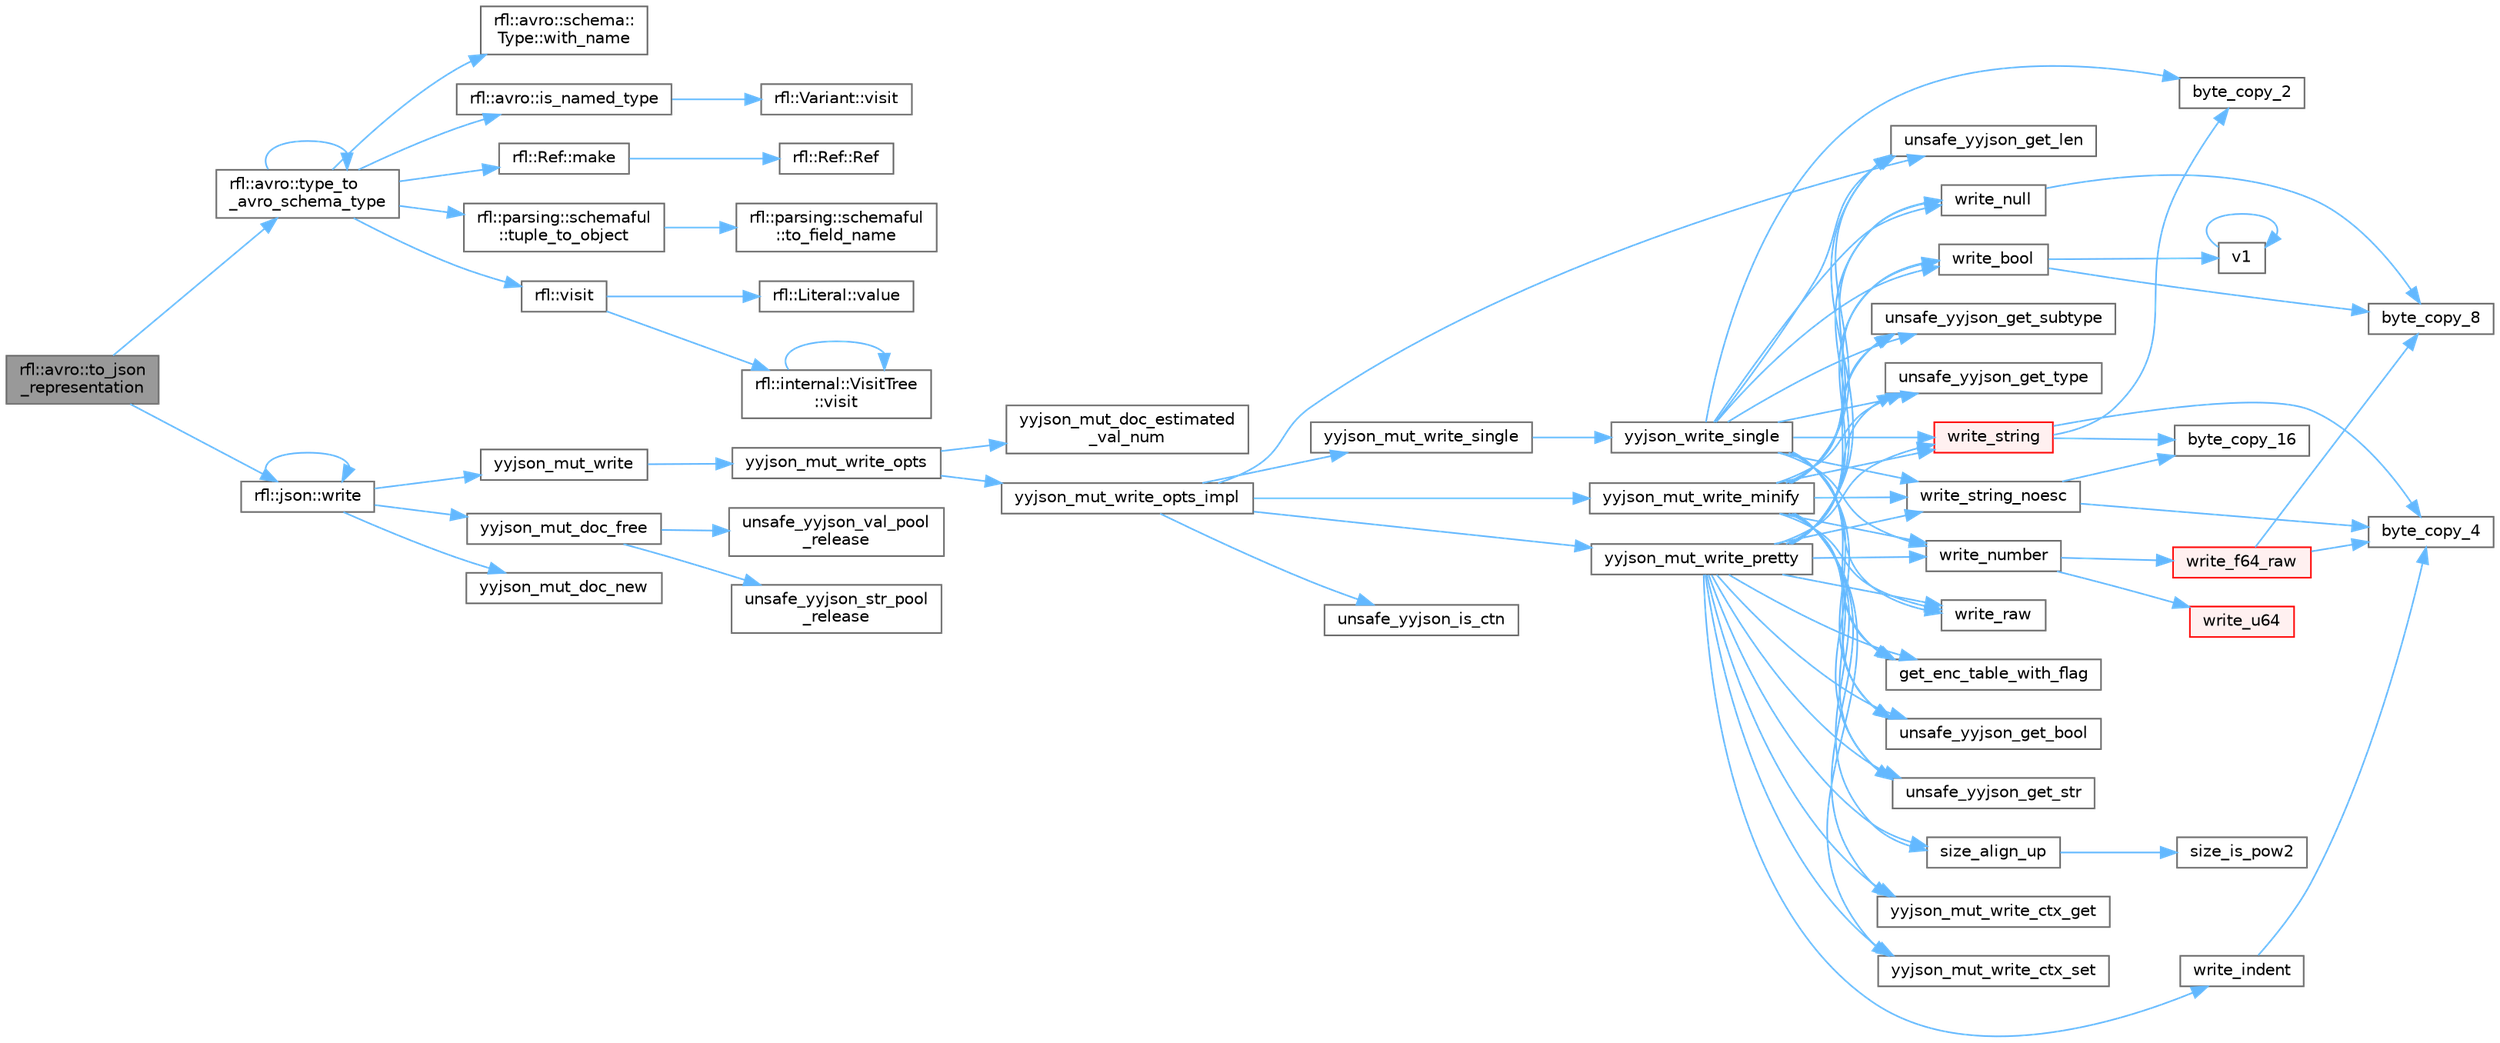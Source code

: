 digraph "rfl::avro::to_json_representation"
{
 // LATEX_PDF_SIZE
  bgcolor="transparent";
  edge [fontname=Helvetica,fontsize=10,labelfontname=Helvetica,labelfontsize=10];
  node [fontname=Helvetica,fontsize=10,shape=box,height=0.2,width=0.4];
  rankdir="LR";
  Node1 [id="Node000001",label="rfl::avro::to_json\l_representation",height=0.2,width=0.4,color="gray40", fillcolor="grey60", style="filled", fontcolor="black",tooltip=" "];
  Node1 -> Node2 [id="edge1_Node000001_Node000002",color="steelblue1",style="solid",tooltip=" "];
  Node2 [id="Node000002",label="rfl::avro::type_to\l_avro_schema_type",height=0.2,width=0.4,color="grey40", fillcolor="white", style="filled",URL="$namespacerfl_1_1avro.html#a2bde2fe911f941dfa6ac70073bdfaab4",tooltip=" "];
  Node2 -> Node3 [id="edge2_Node000002_Node000003",color="steelblue1",style="solid",tooltip=" "];
  Node3 [id="Node000003",label="rfl::avro::is_named_type",height=0.2,width=0.4,color="grey40", fillcolor="white", style="filled",URL="$namespacerfl_1_1avro.html#ad309b1262fb37cdb7e4ff4e13e864053",tooltip=" "];
  Node3 -> Node4 [id="edge3_Node000003_Node000004",color="steelblue1",style="solid",tooltip=" "];
  Node4 [id="Node000004",label="rfl::Variant::visit",height=0.2,width=0.4,color="grey40", fillcolor="white", style="filled",URL="$classrfl_1_1_variant.html#ac3b3ce4b10d7ae00df4474bc78f64f6b",tooltip=" "];
  Node2 -> Node5 [id="edge4_Node000002_Node000005",color="steelblue1",style="solid",tooltip=" "];
  Node5 [id="Node000005",label="rfl::Ref::make",height=0.2,width=0.4,color="grey40", fillcolor="white", style="filled",URL="$classrfl_1_1_ref.html#a1501cd0fd114b2dd113fb3abe974275d",tooltip=" "];
  Node5 -> Node6 [id="edge5_Node000005_Node000006",color="steelblue1",style="solid",tooltip=" "];
  Node6 [id="Node000006",label="rfl::Ref::Ref",height=0.2,width=0.4,color="grey40", fillcolor="white", style="filled",URL="$classrfl_1_1_ref.html#a157d7b0b3b1bc2b0833c0843bf056d04",tooltip=" "];
  Node2 -> Node7 [id="edge6_Node000002_Node000007",color="steelblue1",style="solid",tooltip=" "];
  Node7 [id="Node000007",label="rfl::parsing::schemaful\l::tuple_to_object",height=0.2,width=0.4,color="grey40", fillcolor="white", style="filled",URL="$namespacerfl_1_1parsing_1_1schemaful.html#a5b412f7002391ba449648c30b115d142",tooltip=" "];
  Node7 -> Node8 [id="edge7_Node000007_Node000008",color="steelblue1",style="solid",tooltip=" "];
  Node8 [id="Node000008",label="rfl::parsing::schemaful\l::to_field_name",height=0.2,width=0.4,color="grey40", fillcolor="white", style="filled",URL="$namespacerfl_1_1parsing_1_1schemaful.html#a637e665897ba12ed046a7c21720158f4",tooltip=" "];
  Node2 -> Node2 [id="edge8_Node000002_Node000002",color="steelblue1",style="solid",tooltip=" "];
  Node2 -> Node9 [id="edge9_Node000002_Node000009",color="steelblue1",style="solid",tooltip=" "];
  Node9 [id="Node000009",label="rfl::visit",height=0.2,width=0.4,color="grey40", fillcolor="white", style="filled",URL="$namespacerfl.html#ab818223fa1c483a720a5004db13c118b",tooltip=" "];
  Node9 -> Node10 [id="edge10_Node000009_Node000010",color="steelblue1",style="solid",tooltip=" "];
  Node10 [id="Node000010",label="rfl::Literal::value",height=0.2,width=0.4,color="grey40", fillcolor="white", style="filled",URL="$classrfl_1_1_literal.html#a12e1ef9245686c82fd03d9488a06249e",tooltip="Returns the value actually contained in the Literal."];
  Node9 -> Node11 [id="edge11_Node000009_Node000011",color="steelblue1",style="solid",tooltip=" "];
  Node11 [id="Node000011",label="rfl::internal::VisitTree\l::visit",height=0.2,width=0.4,color="grey40", fillcolor="white", style="filled",URL="$structrfl_1_1internal_1_1_visit_tree.html#a0f788884e011cf44fa9ed4f9b80d1bd8",tooltip="Evaluates a visitor pattern using a tree-like structure."];
  Node11 -> Node11 [id="edge12_Node000011_Node000011",color="steelblue1",style="solid",tooltip=" "];
  Node2 -> Node12 [id="edge13_Node000002_Node000012",color="steelblue1",style="solid",tooltip=" "];
  Node12 [id="Node000012",label="rfl::avro::schema::\lType::with_name",height=0.2,width=0.4,color="grey40", fillcolor="white", style="filled",URL="$structrfl_1_1avro_1_1schema_1_1_type.html#a020df2467fc88c2642139b392dec1c16",tooltip=" "];
  Node1 -> Node13 [id="edge14_Node000001_Node000013",color="steelblue1",style="solid",tooltip=" "];
  Node13 [id="Node000013",label="rfl::json::write",height=0.2,width=0.4,color="grey40", fillcolor="white", style="filled",URL="$namespacerfl_1_1json.html#af39a23539424555b8c970d12a58e547f",tooltip="Returns a JSON string."];
  Node13 -> Node13 [id="edge15_Node000013_Node000013",color="steelblue1",style="solid",tooltip=" "];
  Node13 -> Node14 [id="edge16_Node000013_Node000014",color="steelblue1",style="solid",tooltip=" "];
  Node14 [id="Node000014",label="yyjson_mut_doc_free",height=0.2,width=0.4,color="grey40", fillcolor="white", style="filled",URL="$yyjson_8c.html#a473b53dd223f25a117a6fe3b543bfdb1",tooltip=" "];
  Node14 -> Node15 [id="edge17_Node000014_Node000015",color="steelblue1",style="solid",tooltip=" "];
  Node15 [id="Node000015",label="unsafe_yyjson_str_pool\l_release",height=0.2,width=0.4,color="grey40", fillcolor="white", style="filled",URL="$yyjson_8c.html#a68827985804124f8d26d256b07877cf9",tooltip=" "];
  Node14 -> Node16 [id="edge18_Node000014_Node000016",color="steelblue1",style="solid",tooltip=" "];
  Node16 [id="Node000016",label="unsafe_yyjson_val_pool\l_release",height=0.2,width=0.4,color="grey40", fillcolor="white", style="filled",URL="$yyjson_8c.html#a423ab190d8ce947af71ff1a45ab76805",tooltip=" "];
  Node13 -> Node17 [id="edge19_Node000013_Node000017",color="steelblue1",style="solid",tooltip=" "];
  Node17 [id="Node000017",label="yyjson_mut_doc_new",height=0.2,width=0.4,color="grey40", fillcolor="white", style="filled",URL="$yyjson_8c.html#a94a8c1c5f4e47e11e268d7f4c0e4cb1a",tooltip=" "];
  Node13 -> Node18 [id="edge20_Node000013_Node000018",color="steelblue1",style="solid",tooltip=" "];
  Node18 [id="Node000018",label="yyjson_mut_write",height=0.2,width=0.4,color="grey40", fillcolor="white", style="filled",URL="$yyjson_8h.html#a881e2ee3f487385810829df8bc675f1f",tooltip=" "];
  Node18 -> Node19 [id="edge21_Node000018_Node000019",color="steelblue1",style="solid",tooltip=" "];
  Node19 [id="Node000019",label="yyjson_mut_write_opts",height=0.2,width=0.4,color="grey40", fillcolor="white", style="filled",URL="$yyjson_8c.html#a43932e149602ddfcd9257648ea36e553",tooltip=" "];
  Node19 -> Node20 [id="edge22_Node000019_Node000020",color="steelblue1",style="solid",tooltip=" "];
  Node20 [id="Node000020",label="yyjson_mut_doc_estimated\l_val_num",height=0.2,width=0.4,color="grey40", fillcolor="white", style="filled",URL="$yyjson_8c.html#ac9cfbe501c1317baf92c53571c7333ee",tooltip=" "];
  Node19 -> Node21 [id="edge23_Node000019_Node000021",color="steelblue1",style="solid",tooltip=" "];
  Node21 [id="Node000021",label="yyjson_mut_write_opts_impl",height=0.2,width=0.4,color="grey40", fillcolor="white", style="filled",URL="$yyjson_8c.html#a9419498fed912dda63693d15ff91c74c",tooltip=" "];
  Node21 -> Node22 [id="edge24_Node000021_Node000022",color="steelblue1",style="solid",tooltip=" "];
  Node22 [id="Node000022",label="unsafe_yyjson_get_len",height=0.2,width=0.4,color="grey40", fillcolor="white", style="filled",URL="$yyjson_8h.html#a445bf8a7f9981e4797bf95db944ddf8f",tooltip=" "];
  Node21 -> Node23 [id="edge25_Node000021_Node000023",color="steelblue1",style="solid",tooltip=" "];
  Node23 [id="Node000023",label="unsafe_yyjson_is_ctn",height=0.2,width=0.4,color="grey40", fillcolor="white", style="filled",URL="$yyjson_8h.html#afe1e8995e63d29297d569c4a848bf5a2",tooltip=" "];
  Node21 -> Node24 [id="edge26_Node000021_Node000024",color="steelblue1",style="solid",tooltip=" "];
  Node24 [id="Node000024",label="yyjson_mut_write_minify",height=0.2,width=0.4,color="grey40", fillcolor="white", style="filled",URL="$yyjson_8c.html#a41b0f7caeaed5e6075fdbad6e37daa44",tooltip=" "];
  Node24 -> Node25 [id="edge27_Node000024_Node000025",color="steelblue1",style="solid",tooltip=" "];
  Node25 [id="Node000025",label="get_enc_table_with_flag",height=0.2,width=0.4,color="grey40", fillcolor="white", style="filled",URL="$yyjson_8c.html#a4b810e39a1c70f479ea48f4b6be239b0",tooltip=" "];
  Node24 -> Node26 [id="edge28_Node000024_Node000026",color="steelblue1",style="solid",tooltip=" "];
  Node26 [id="Node000026",label="size_align_up",height=0.2,width=0.4,color="grey40", fillcolor="white", style="filled",URL="$yyjson_8c.html#aee0ecba3f0e01a145a4bd084c40b53b6",tooltip=" "];
  Node26 -> Node27 [id="edge29_Node000026_Node000027",color="steelblue1",style="solid",tooltip=" "];
  Node27 [id="Node000027",label="size_is_pow2",height=0.2,width=0.4,color="grey40", fillcolor="white", style="filled",URL="$yyjson_8c.html#a9c435a75a5fc566d5382ba2646704a18",tooltip=" "];
  Node24 -> Node28 [id="edge30_Node000024_Node000028",color="steelblue1",style="solid",tooltip=" "];
  Node28 [id="Node000028",label="unsafe_yyjson_get_bool",height=0.2,width=0.4,color="grey40", fillcolor="white", style="filled",URL="$yyjson_8h.html#a3ef8c1e13a7f67eead2d945125769f90",tooltip=" "];
  Node24 -> Node22 [id="edge31_Node000024_Node000022",color="steelblue1",style="solid",tooltip=" "];
  Node24 -> Node29 [id="edge32_Node000024_Node000029",color="steelblue1",style="solid",tooltip=" "];
  Node29 [id="Node000029",label="unsafe_yyjson_get_str",height=0.2,width=0.4,color="grey40", fillcolor="white", style="filled",URL="$yyjson_8h.html#a879b3c14194afd5b60d663640998c020",tooltip=" "];
  Node24 -> Node30 [id="edge33_Node000024_Node000030",color="steelblue1",style="solid",tooltip=" "];
  Node30 [id="Node000030",label="unsafe_yyjson_get_subtype",height=0.2,width=0.4,color="grey40", fillcolor="white", style="filled",URL="$yyjson_8h.html#a735848e46f26bfe3dfb333c7f890205e",tooltip=" "];
  Node24 -> Node31 [id="edge34_Node000024_Node000031",color="steelblue1",style="solid",tooltip=" "];
  Node31 [id="Node000031",label="unsafe_yyjson_get_type",height=0.2,width=0.4,color="grey40", fillcolor="white", style="filled",URL="$yyjson_8h.html#a25aa2b2a33dccb9af7da4576b3cbe6ab",tooltip=" "];
  Node24 -> Node32 [id="edge35_Node000024_Node000032",color="steelblue1",style="solid",tooltip=" "];
  Node32 [id="Node000032",label="write_bool",height=0.2,width=0.4,color="grey40", fillcolor="white", style="filled",URL="$yyjson_8c.html#a8f48aafc5963521f3da75e2448f0d084",tooltip=" "];
  Node32 -> Node33 [id="edge36_Node000032_Node000033",color="steelblue1",style="solid",tooltip=" "];
  Node33 [id="Node000033",label="byte_copy_8",height=0.2,width=0.4,color="grey40", fillcolor="white", style="filled",URL="$yyjson_8c.html#a03dd49c937c12d9a85deaac184d25eb9",tooltip=" "];
  Node32 -> Node34 [id="edge37_Node000032_Node000034",color="steelblue1",style="solid",tooltip=" "];
  Node34 [id="Node000034",label="v1",height=0.2,width=0.4,color="grey40", fillcolor="white", style="filled",URL="$_tutorial___reshape_mat2_vec_8cpp.html#a10bd710692c91bc238f2e1da77730678",tooltip=" "];
  Node34 -> Node34 [id="edge38_Node000034_Node000034",color="steelblue1",style="solid",tooltip=" "];
  Node24 -> Node35 [id="edge39_Node000024_Node000035",color="steelblue1",style="solid",tooltip=" "];
  Node35 [id="Node000035",label="write_null",height=0.2,width=0.4,color="grey40", fillcolor="white", style="filled",URL="$yyjson_8c.html#a9ab2502373a7c2ad7decc10b76c47043",tooltip=" "];
  Node35 -> Node33 [id="edge40_Node000035_Node000033",color="steelblue1",style="solid",tooltip=" "];
  Node24 -> Node36 [id="edge41_Node000024_Node000036",color="steelblue1",style="solid",tooltip=" "];
  Node36 [id="Node000036",label="write_number",height=0.2,width=0.4,color="grey40", fillcolor="white", style="filled",URL="$yyjson_8c.html#a7a6eb98c82d060a1b4b1b25ae9169770",tooltip=" "];
  Node36 -> Node37 [id="edge42_Node000036_Node000037",color="steelblue1",style="solid",tooltip=" "];
  Node37 [id="Node000037",label="write_f64_raw",height=0.2,width=0.4,color="red", fillcolor="#FFF0F0", style="filled",URL="$yyjson_8c.html#a429024eddbd3335464adf309aef2db7f",tooltip=" "];
  Node37 -> Node38 [id="edge43_Node000037_Node000038",color="steelblue1",style="solid",tooltip=" "];
  Node38 [id="Node000038",label="byte_copy_4",height=0.2,width=0.4,color="grey40", fillcolor="white", style="filled",URL="$yyjson_8c.html#a98219967baeab34ab615b4ccda0df146",tooltip=" "];
  Node37 -> Node33 [id="edge44_Node000037_Node000033",color="steelblue1",style="solid",tooltip=" "];
  Node36 -> Node74 [id="edge45_Node000036_Node000074",color="steelblue1",style="solid",tooltip=" "];
  Node74 [id="Node000074",label="write_u64",height=0.2,width=0.4,color="red", fillcolor="#FFF0F0", style="filled",URL="$yyjson_8c.html#aa2f06c8a20b378eb29cfe95d0af5c95e",tooltip=" "];
  Node24 -> Node80 [id="edge46_Node000024_Node000080",color="steelblue1",style="solid",tooltip=" "];
  Node80 [id="Node000080",label="write_raw",height=0.2,width=0.4,color="grey40", fillcolor="white", style="filled",URL="$yyjson_8c.html#a595a43099038f73ab0af2b4209b1f0fd",tooltip=" "];
  Node24 -> Node81 [id="edge47_Node000024_Node000081",color="steelblue1",style="solid",tooltip=" "];
  Node81 [id="Node000081",label="write_string",height=0.2,width=0.4,color="red", fillcolor="#FFF0F0", style="filled",URL="$yyjson_8c.html#a1aadf662e6fc22a6419db27146e38472",tooltip=" "];
  Node81 -> Node82 [id="edge48_Node000081_Node000082",color="steelblue1",style="solid",tooltip=" "];
  Node82 [id="Node000082",label="byte_copy_16",height=0.2,width=0.4,color="grey40", fillcolor="white", style="filled",URL="$yyjson_8c.html#a1720d43cc1ae5984a4e5751dbe7301a0",tooltip=" "];
  Node81 -> Node76 [id="edge49_Node000081_Node000076",color="steelblue1",style="solid",tooltip=" "];
  Node76 [id="Node000076",label="byte_copy_2",height=0.2,width=0.4,color="grey40", fillcolor="white", style="filled",URL="$yyjson_8c.html#ac6a11726824f52b6413a67488f5a3152",tooltip=" "];
  Node81 -> Node38 [id="edge50_Node000081_Node000038",color="steelblue1",style="solid",tooltip=" "];
  Node24 -> Node86 [id="edge51_Node000024_Node000086",color="steelblue1",style="solid",tooltip=" "];
  Node86 [id="Node000086",label="write_string_noesc",height=0.2,width=0.4,color="grey40", fillcolor="white", style="filled",URL="$yyjson_8c.html#ab1d27351bed7d1f6f632f75dcf9846de",tooltip=" "];
  Node86 -> Node82 [id="edge52_Node000086_Node000082",color="steelblue1",style="solid",tooltip=" "];
  Node86 -> Node38 [id="edge53_Node000086_Node000038",color="steelblue1",style="solid",tooltip=" "];
  Node24 -> Node87 [id="edge54_Node000024_Node000087",color="steelblue1",style="solid",tooltip=" "];
  Node87 [id="Node000087",label="yyjson_mut_write_ctx_get",height=0.2,width=0.4,color="grey40", fillcolor="white", style="filled",URL="$yyjson_8c.html#a7330d6789bda008b50a3a964e17629c4",tooltip=" "];
  Node24 -> Node88 [id="edge55_Node000024_Node000088",color="steelblue1",style="solid",tooltip=" "];
  Node88 [id="Node000088",label="yyjson_mut_write_ctx_set",height=0.2,width=0.4,color="grey40", fillcolor="white", style="filled",URL="$yyjson_8c.html#ad170c12cec69275d5f79d760bd3b1a0a",tooltip=" "];
  Node21 -> Node89 [id="edge56_Node000021_Node000089",color="steelblue1",style="solid",tooltip=" "];
  Node89 [id="Node000089",label="yyjson_mut_write_pretty",height=0.2,width=0.4,color="grey40", fillcolor="white", style="filled",URL="$yyjson_8c.html#a5bd41dfbb867b6521e1f7571f3615b0f",tooltip=" "];
  Node89 -> Node25 [id="edge57_Node000089_Node000025",color="steelblue1",style="solid",tooltip=" "];
  Node89 -> Node26 [id="edge58_Node000089_Node000026",color="steelblue1",style="solid",tooltip=" "];
  Node89 -> Node28 [id="edge59_Node000089_Node000028",color="steelblue1",style="solid",tooltip=" "];
  Node89 -> Node22 [id="edge60_Node000089_Node000022",color="steelblue1",style="solid",tooltip=" "];
  Node89 -> Node29 [id="edge61_Node000089_Node000029",color="steelblue1",style="solid",tooltip=" "];
  Node89 -> Node30 [id="edge62_Node000089_Node000030",color="steelblue1",style="solid",tooltip=" "];
  Node89 -> Node31 [id="edge63_Node000089_Node000031",color="steelblue1",style="solid",tooltip=" "];
  Node89 -> Node32 [id="edge64_Node000089_Node000032",color="steelblue1",style="solid",tooltip=" "];
  Node89 -> Node90 [id="edge65_Node000089_Node000090",color="steelblue1",style="solid",tooltip=" "];
  Node90 [id="Node000090",label="write_indent",height=0.2,width=0.4,color="grey40", fillcolor="white", style="filled",URL="$yyjson_8c.html#ac6e21689f9ccf3981672a321d7d02e47",tooltip=" "];
  Node90 -> Node38 [id="edge66_Node000090_Node000038",color="steelblue1",style="solid",tooltip=" "];
  Node89 -> Node35 [id="edge67_Node000089_Node000035",color="steelblue1",style="solid",tooltip=" "];
  Node89 -> Node36 [id="edge68_Node000089_Node000036",color="steelblue1",style="solid",tooltip=" "];
  Node89 -> Node80 [id="edge69_Node000089_Node000080",color="steelblue1",style="solid",tooltip=" "];
  Node89 -> Node81 [id="edge70_Node000089_Node000081",color="steelblue1",style="solid",tooltip=" "];
  Node89 -> Node86 [id="edge71_Node000089_Node000086",color="steelblue1",style="solid",tooltip=" "];
  Node89 -> Node87 [id="edge72_Node000089_Node000087",color="steelblue1",style="solid",tooltip=" "];
  Node89 -> Node88 [id="edge73_Node000089_Node000088",color="steelblue1",style="solid",tooltip=" "];
  Node21 -> Node91 [id="edge74_Node000021_Node000091",color="steelblue1",style="solid",tooltip=" "];
  Node91 [id="Node000091",label="yyjson_mut_write_single",height=0.2,width=0.4,color="grey40", fillcolor="white", style="filled",URL="$yyjson_8c.html#a6453eece4aede41c7d909075ad2980e0",tooltip=" "];
  Node91 -> Node92 [id="edge75_Node000091_Node000092",color="steelblue1",style="solid",tooltip=" "];
  Node92 [id="Node000092",label="yyjson_write_single",height=0.2,width=0.4,color="grey40", fillcolor="white", style="filled",URL="$yyjson_8c.html#a083e9d39ef4daa8ddc5c6474ccf5e468",tooltip=" "];
  Node92 -> Node76 [id="edge76_Node000092_Node000076",color="steelblue1",style="solid",tooltip=" "];
  Node92 -> Node25 [id="edge77_Node000092_Node000025",color="steelblue1",style="solid",tooltip=" "];
  Node92 -> Node28 [id="edge78_Node000092_Node000028",color="steelblue1",style="solid",tooltip=" "];
  Node92 -> Node22 [id="edge79_Node000092_Node000022",color="steelblue1",style="solid",tooltip=" "];
  Node92 -> Node29 [id="edge80_Node000092_Node000029",color="steelblue1",style="solid",tooltip=" "];
  Node92 -> Node30 [id="edge81_Node000092_Node000030",color="steelblue1",style="solid",tooltip=" "];
  Node92 -> Node31 [id="edge82_Node000092_Node000031",color="steelblue1",style="solid",tooltip=" "];
  Node92 -> Node32 [id="edge83_Node000092_Node000032",color="steelblue1",style="solid",tooltip=" "];
  Node92 -> Node35 [id="edge84_Node000092_Node000035",color="steelblue1",style="solid",tooltip=" "];
  Node92 -> Node36 [id="edge85_Node000092_Node000036",color="steelblue1",style="solid",tooltip=" "];
  Node92 -> Node80 [id="edge86_Node000092_Node000080",color="steelblue1",style="solid",tooltip=" "];
  Node92 -> Node81 [id="edge87_Node000092_Node000081",color="steelblue1",style="solid",tooltip=" "];
  Node92 -> Node86 [id="edge88_Node000092_Node000086",color="steelblue1",style="solid",tooltip=" "];
}

